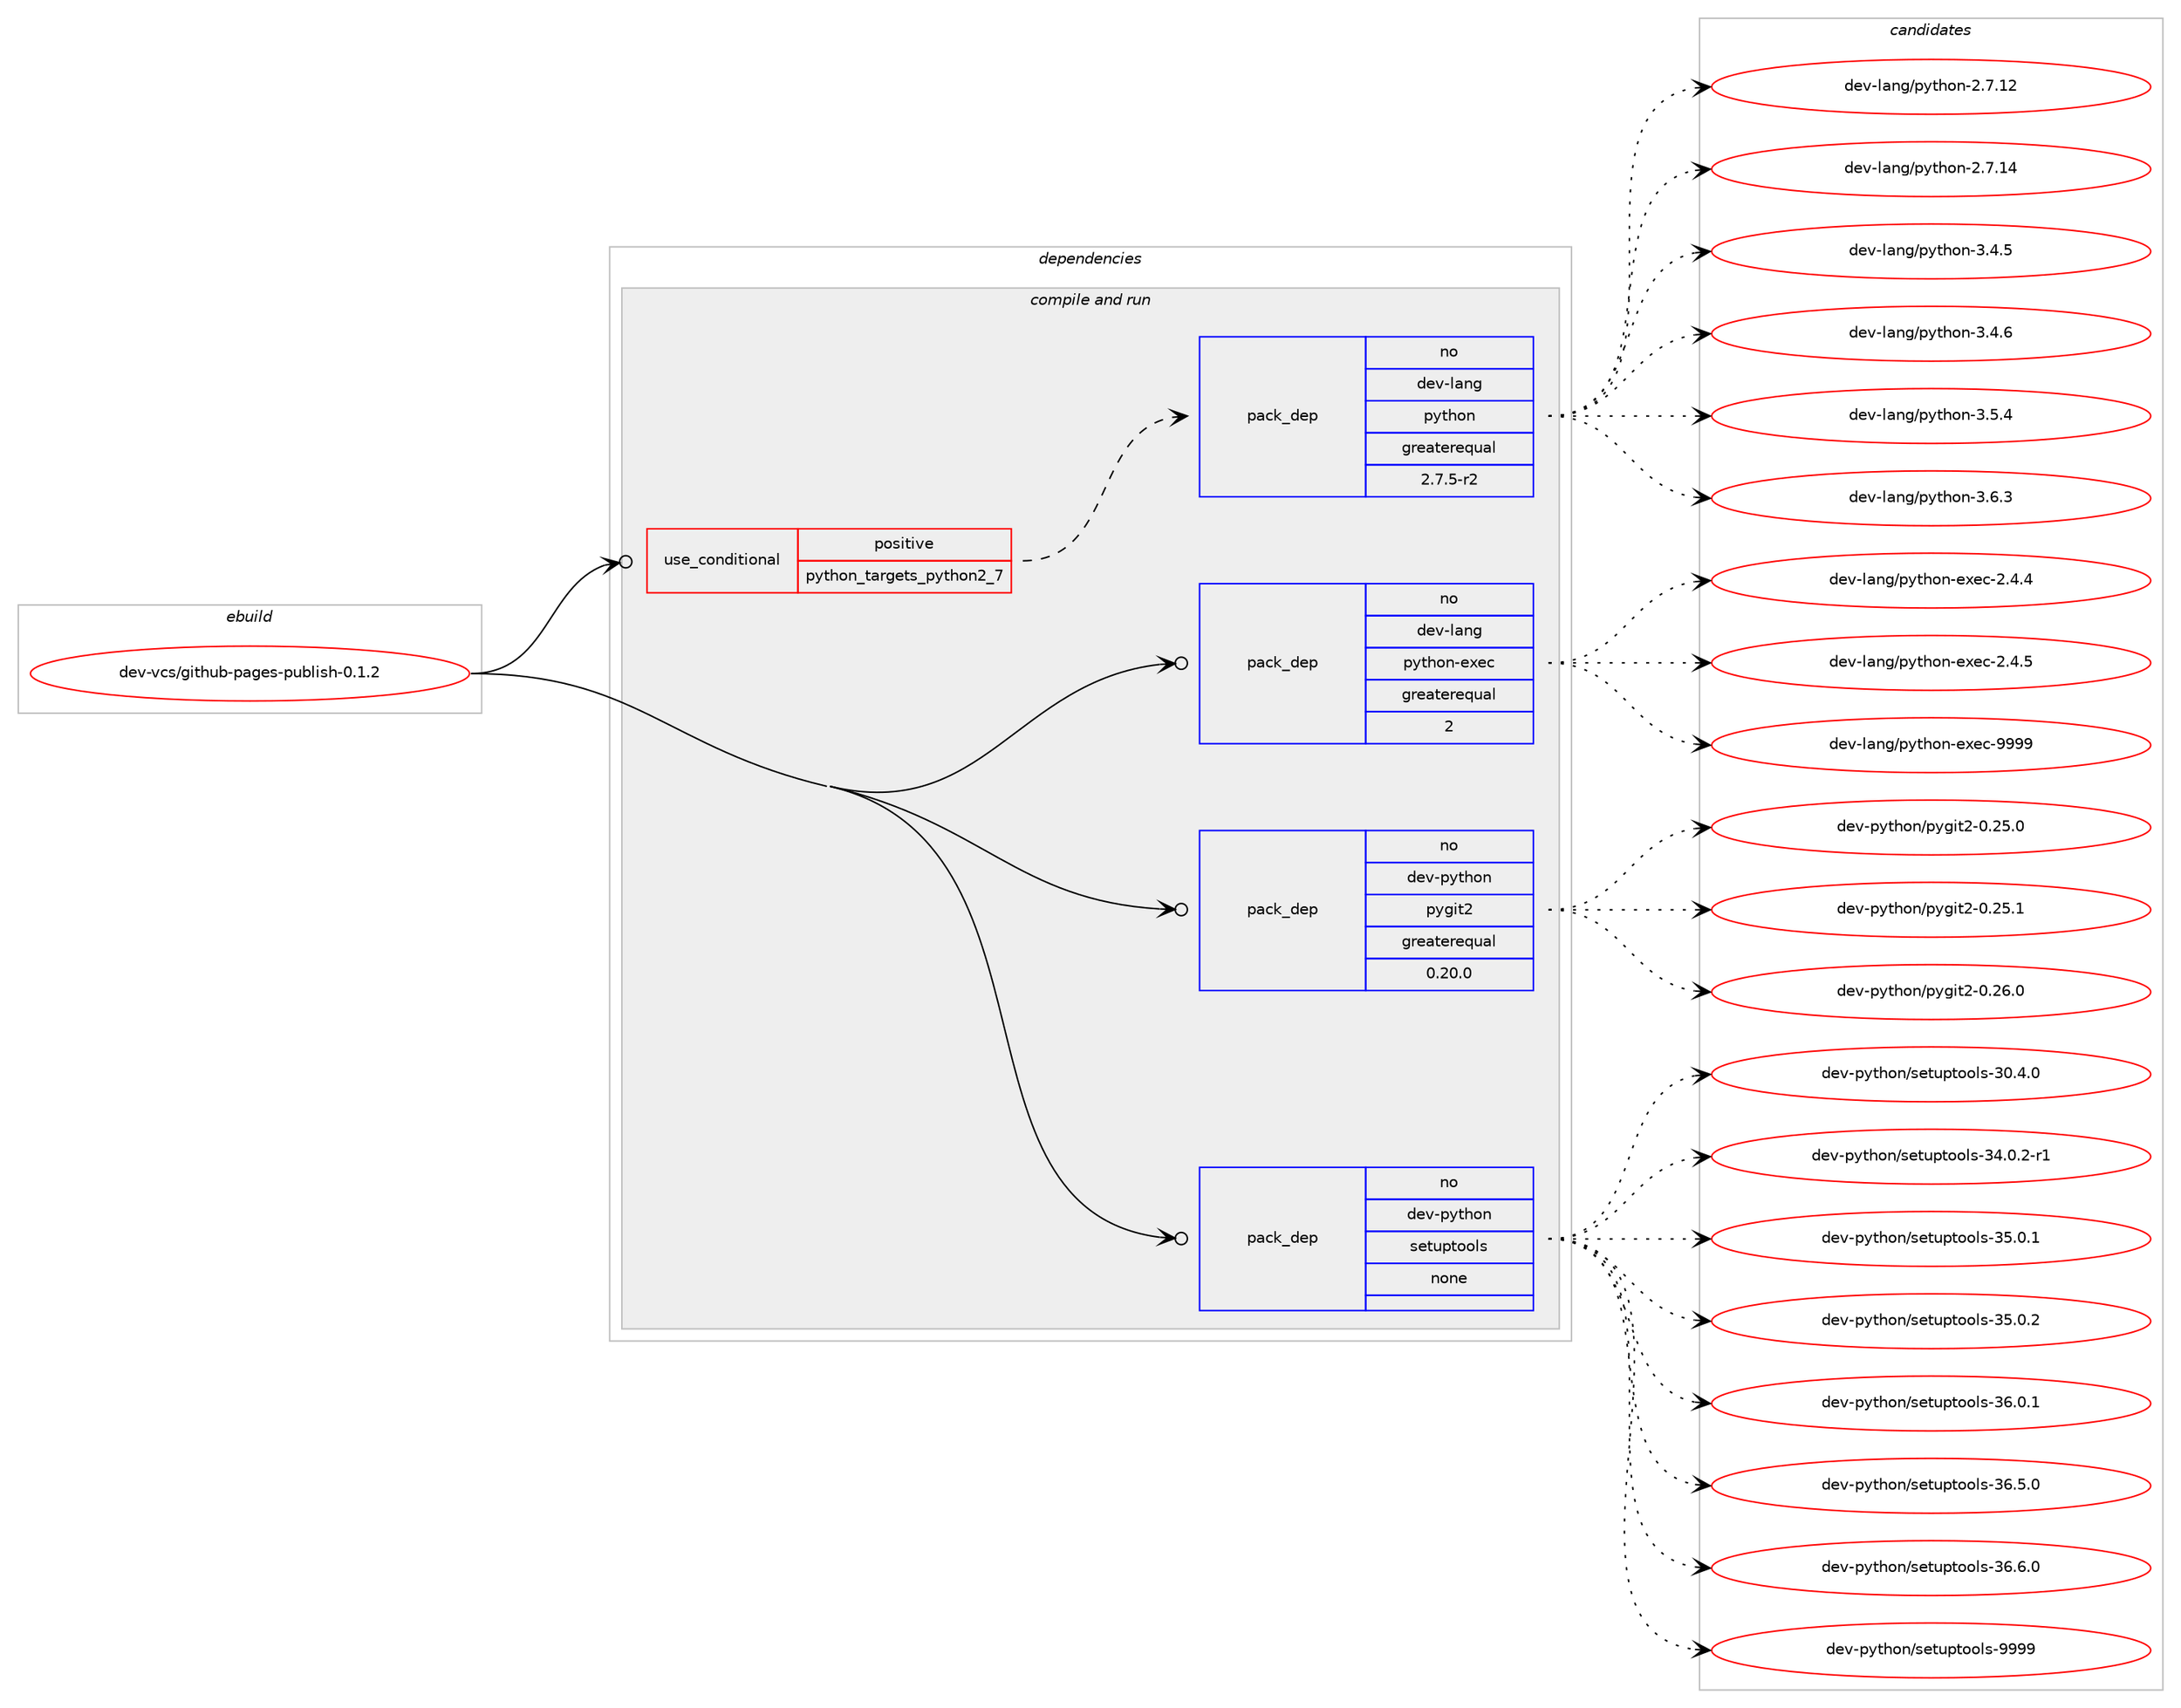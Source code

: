 digraph prolog {

# *************
# Graph options
# *************

newrank=true;
concentrate=true;
compound=true;
graph [rankdir=LR,fontname=Helvetica,fontsize=10,ranksep=1.5];#, ranksep=2.5, nodesep=0.2];
edge  [arrowhead=vee];
node  [fontname=Helvetica,fontsize=10];

# **********
# The ebuild
# **********

subgraph cluster_leftcol {
color=gray;
rank=same;
label=<<i>ebuild</i>>;
id [label="dev-vcs/github-pages-publish-0.1.2", color=red, width=4, href="../dev-vcs/github-pages-publish-0.1.2.svg"];
}

# ****************
# The dependencies
# ****************

subgraph cluster_midcol {
color=gray;
label=<<i>dependencies</i>>;
subgraph cluster_compile {
fillcolor="#eeeeee";
style=filled;
label=<<i>compile</i>>;
}
subgraph cluster_compileandrun {
fillcolor="#eeeeee";
style=filled;
label=<<i>compile and run</i>>;
subgraph cond79315 {
dependency291183 [label=<<TABLE BORDER="0" CELLBORDER="1" CELLSPACING="0" CELLPADDING="4"><TR><TD ROWSPAN="3" CELLPADDING="10">use_conditional</TD></TR><TR><TD>positive</TD></TR><TR><TD>python_targets_python2_7</TD></TR></TABLE>>, shape=none, color=red];
subgraph pack207538 {
dependency291184 [label=<<TABLE BORDER="0" CELLBORDER="1" CELLSPACING="0" CELLPADDING="4" WIDTH="220"><TR><TD ROWSPAN="6" CELLPADDING="30">pack_dep</TD></TR><TR><TD WIDTH="110">no</TD></TR><TR><TD>dev-lang</TD></TR><TR><TD>python</TD></TR><TR><TD>greaterequal</TD></TR><TR><TD>2.7.5-r2</TD></TR></TABLE>>, shape=none, color=blue];
}
dependency291183:e -> dependency291184:w [weight=20,style="dashed",arrowhead="vee"];
}
id:e -> dependency291183:w [weight=20,style="solid",arrowhead="odotvee"];
subgraph pack207539 {
dependency291185 [label=<<TABLE BORDER="0" CELLBORDER="1" CELLSPACING="0" CELLPADDING="4" WIDTH="220"><TR><TD ROWSPAN="6" CELLPADDING="30">pack_dep</TD></TR><TR><TD WIDTH="110">no</TD></TR><TR><TD>dev-lang</TD></TR><TR><TD>python-exec</TD></TR><TR><TD>greaterequal</TD></TR><TR><TD>2</TD></TR></TABLE>>, shape=none, color=blue];
}
id:e -> dependency291185:w [weight=20,style="solid",arrowhead="odotvee"];
subgraph pack207540 {
dependency291186 [label=<<TABLE BORDER="0" CELLBORDER="1" CELLSPACING="0" CELLPADDING="4" WIDTH="220"><TR><TD ROWSPAN="6" CELLPADDING="30">pack_dep</TD></TR><TR><TD WIDTH="110">no</TD></TR><TR><TD>dev-python</TD></TR><TR><TD>pygit2</TD></TR><TR><TD>greaterequal</TD></TR><TR><TD>0.20.0</TD></TR></TABLE>>, shape=none, color=blue];
}
id:e -> dependency291186:w [weight=20,style="solid",arrowhead="odotvee"];
subgraph pack207541 {
dependency291187 [label=<<TABLE BORDER="0" CELLBORDER="1" CELLSPACING="0" CELLPADDING="4" WIDTH="220"><TR><TD ROWSPAN="6" CELLPADDING="30">pack_dep</TD></TR><TR><TD WIDTH="110">no</TD></TR><TR><TD>dev-python</TD></TR><TR><TD>setuptools</TD></TR><TR><TD>none</TD></TR><TR><TD></TD></TR></TABLE>>, shape=none, color=blue];
}
id:e -> dependency291187:w [weight=20,style="solid",arrowhead="odotvee"];
}
subgraph cluster_run {
fillcolor="#eeeeee";
style=filled;
label=<<i>run</i>>;
}
}

# **************
# The candidates
# **************

subgraph cluster_choices {
rank=same;
color=gray;
label=<<i>candidates</i>>;

subgraph choice207538 {
color=black;
nodesep=1;
choice10010111845108971101034711212111610411111045504655464950 [label="dev-lang/python-2.7.12", color=red, width=4,href="../dev-lang/python-2.7.12.svg"];
choice10010111845108971101034711212111610411111045504655464952 [label="dev-lang/python-2.7.14", color=red, width=4,href="../dev-lang/python-2.7.14.svg"];
choice100101118451089711010347112121116104111110455146524653 [label="dev-lang/python-3.4.5", color=red, width=4,href="../dev-lang/python-3.4.5.svg"];
choice100101118451089711010347112121116104111110455146524654 [label="dev-lang/python-3.4.6", color=red, width=4,href="../dev-lang/python-3.4.6.svg"];
choice100101118451089711010347112121116104111110455146534652 [label="dev-lang/python-3.5.4", color=red, width=4,href="../dev-lang/python-3.5.4.svg"];
choice100101118451089711010347112121116104111110455146544651 [label="dev-lang/python-3.6.3", color=red, width=4,href="../dev-lang/python-3.6.3.svg"];
dependency291184:e -> choice10010111845108971101034711212111610411111045504655464950:w [style=dotted,weight="100"];
dependency291184:e -> choice10010111845108971101034711212111610411111045504655464952:w [style=dotted,weight="100"];
dependency291184:e -> choice100101118451089711010347112121116104111110455146524653:w [style=dotted,weight="100"];
dependency291184:e -> choice100101118451089711010347112121116104111110455146524654:w [style=dotted,weight="100"];
dependency291184:e -> choice100101118451089711010347112121116104111110455146534652:w [style=dotted,weight="100"];
dependency291184:e -> choice100101118451089711010347112121116104111110455146544651:w [style=dotted,weight="100"];
}
subgraph choice207539 {
color=black;
nodesep=1;
choice1001011184510897110103471121211161041111104510112010199455046524652 [label="dev-lang/python-exec-2.4.4", color=red, width=4,href="../dev-lang/python-exec-2.4.4.svg"];
choice1001011184510897110103471121211161041111104510112010199455046524653 [label="dev-lang/python-exec-2.4.5", color=red, width=4,href="../dev-lang/python-exec-2.4.5.svg"];
choice10010111845108971101034711212111610411111045101120101994557575757 [label="dev-lang/python-exec-9999", color=red, width=4,href="../dev-lang/python-exec-9999.svg"];
dependency291185:e -> choice1001011184510897110103471121211161041111104510112010199455046524652:w [style=dotted,weight="100"];
dependency291185:e -> choice1001011184510897110103471121211161041111104510112010199455046524653:w [style=dotted,weight="100"];
dependency291185:e -> choice10010111845108971101034711212111610411111045101120101994557575757:w [style=dotted,weight="100"];
}
subgraph choice207540 {
color=black;
nodesep=1;
choice10010111845112121116104111110471121211031051165045484650534648 [label="dev-python/pygit2-0.25.0", color=red, width=4,href="../dev-python/pygit2-0.25.0.svg"];
choice10010111845112121116104111110471121211031051165045484650534649 [label="dev-python/pygit2-0.25.1", color=red, width=4,href="../dev-python/pygit2-0.25.1.svg"];
choice10010111845112121116104111110471121211031051165045484650544648 [label="dev-python/pygit2-0.26.0", color=red, width=4,href="../dev-python/pygit2-0.26.0.svg"];
dependency291186:e -> choice10010111845112121116104111110471121211031051165045484650534648:w [style=dotted,weight="100"];
dependency291186:e -> choice10010111845112121116104111110471121211031051165045484650534649:w [style=dotted,weight="100"];
dependency291186:e -> choice10010111845112121116104111110471121211031051165045484650544648:w [style=dotted,weight="100"];
}
subgraph choice207541 {
color=black;
nodesep=1;
choice100101118451121211161041111104711510111611711211611111110811545514846524648 [label="dev-python/setuptools-30.4.0", color=red, width=4,href="../dev-python/setuptools-30.4.0.svg"];
choice1001011184511212111610411111047115101116117112116111111108115455152464846504511449 [label="dev-python/setuptools-34.0.2-r1", color=red, width=4,href="../dev-python/setuptools-34.0.2-r1.svg"];
choice100101118451121211161041111104711510111611711211611111110811545515346484649 [label="dev-python/setuptools-35.0.1", color=red, width=4,href="../dev-python/setuptools-35.0.1.svg"];
choice100101118451121211161041111104711510111611711211611111110811545515346484650 [label="dev-python/setuptools-35.0.2", color=red, width=4,href="../dev-python/setuptools-35.0.2.svg"];
choice100101118451121211161041111104711510111611711211611111110811545515446484649 [label="dev-python/setuptools-36.0.1", color=red, width=4,href="../dev-python/setuptools-36.0.1.svg"];
choice100101118451121211161041111104711510111611711211611111110811545515446534648 [label="dev-python/setuptools-36.5.0", color=red, width=4,href="../dev-python/setuptools-36.5.0.svg"];
choice100101118451121211161041111104711510111611711211611111110811545515446544648 [label="dev-python/setuptools-36.6.0", color=red, width=4,href="../dev-python/setuptools-36.6.0.svg"];
choice10010111845112121116104111110471151011161171121161111111081154557575757 [label="dev-python/setuptools-9999", color=red, width=4,href="../dev-python/setuptools-9999.svg"];
dependency291187:e -> choice100101118451121211161041111104711510111611711211611111110811545514846524648:w [style=dotted,weight="100"];
dependency291187:e -> choice1001011184511212111610411111047115101116117112116111111108115455152464846504511449:w [style=dotted,weight="100"];
dependency291187:e -> choice100101118451121211161041111104711510111611711211611111110811545515346484649:w [style=dotted,weight="100"];
dependency291187:e -> choice100101118451121211161041111104711510111611711211611111110811545515346484650:w [style=dotted,weight="100"];
dependency291187:e -> choice100101118451121211161041111104711510111611711211611111110811545515446484649:w [style=dotted,weight="100"];
dependency291187:e -> choice100101118451121211161041111104711510111611711211611111110811545515446534648:w [style=dotted,weight="100"];
dependency291187:e -> choice100101118451121211161041111104711510111611711211611111110811545515446544648:w [style=dotted,weight="100"];
dependency291187:e -> choice10010111845112121116104111110471151011161171121161111111081154557575757:w [style=dotted,weight="100"];
}
}

}
